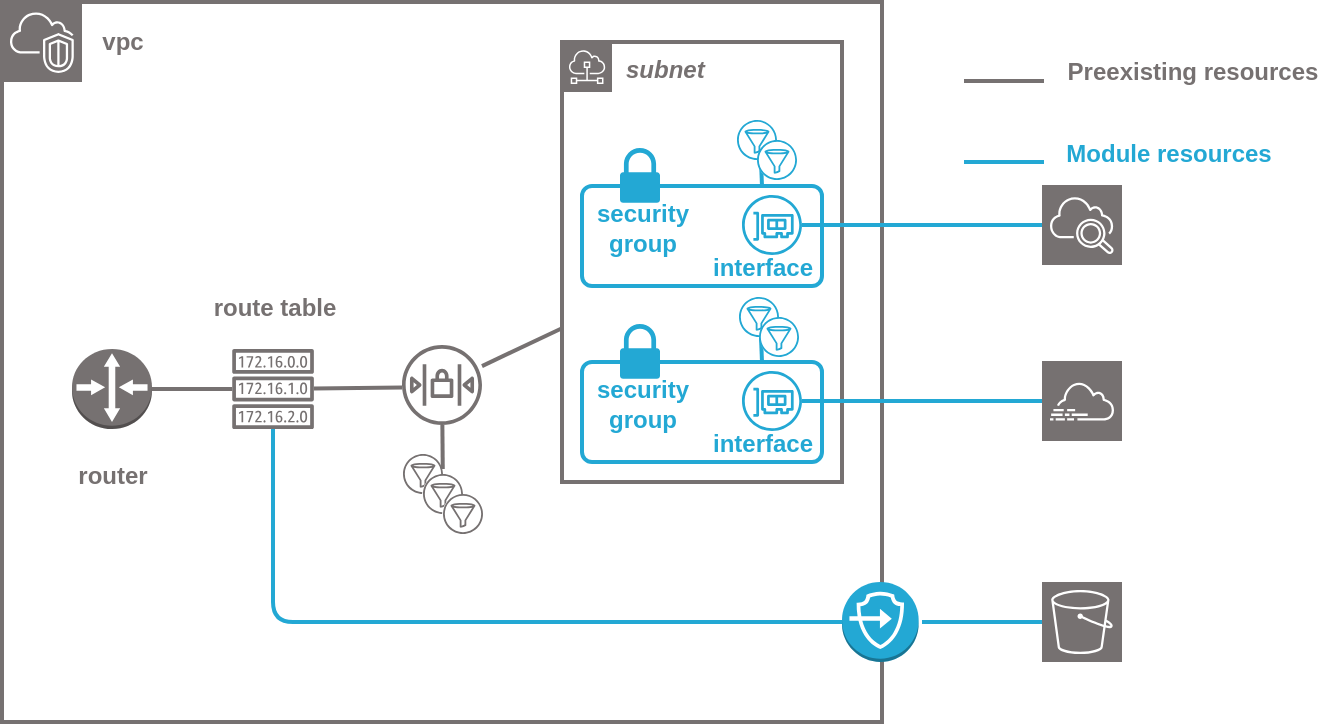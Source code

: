 <mxfile pages="1">
    <diagram id="4aA8682Oxr7YlsX3xrEW" name="Page-1">
        <mxGraphModel dx="808" dy="497" grid="1" gridSize="10" guides="1" tooltips="1" connect="1" arrows="1" fold="1" page="1" pageScale="1" pageWidth="827" pageHeight="1169" math="0" shadow="0">
            <root>
                <mxCell id="0"/>
                <mxCell id="1" parent="0"/>
                <mxCell id="asYjwT--wiLLLTKxJUm1-8" value="" style="rounded=0;whiteSpace=wrap;html=1;strokeColor=#767171;fillColor=none;gradientColor=none;strokeWidth=2;" parent="1" vertex="1">
                    <mxGeometry x="40" y="40" width="440" height="360" as="geometry"/>
                </mxCell>
                <mxCell id="asYjwT--wiLLLTKxJUm1-4" value="" style="outlineConnect=0;fontColor=#232F3E;gradientColor=none;gradientDirection=north;fillColor=#767171;strokeColor=#ffffff;dashed=0;verticalLabelPosition=bottom;verticalAlign=top;align=center;html=1;fontSize=12;fontStyle=0;aspect=fixed;shape=mxgraph.aws4.resourceIcon;resIcon=mxgraph.aws4.vpc;" parent="1" vertex="1">
                    <mxGeometry x="40" y="40" width="40" height="40" as="geometry"/>
                </mxCell>
                <mxCell id="asYjwT--wiLLLTKxJUm1-9" value="" style="outlineConnect=0;fontColor=#232F3E;gradientColor=none;fillColor=#767171;strokeColor=none;dashed=0;verticalLabelPosition=bottom;verticalAlign=top;align=center;html=1;fontSize=12;fontStyle=0;aspect=fixed;pointerEvents=1;shape=mxgraph.aws4.route_table;" parent="1" vertex="1">
                    <mxGeometry x="155" y="213.5" width="41.05" height="40" as="geometry"/>
                </mxCell>
                <mxCell id="asYjwT--wiLLLTKxJUm1-11" value="" style="outlineConnect=0;dashed=0;verticalLabelPosition=bottom;verticalAlign=top;align=center;html=1;shape=mxgraph.aws3.router;fillColor=#767171;gradientColor=none;strokeColor=#767171;" parent="1" vertex="1">
                    <mxGeometry x="75" y="213.5" width="40" height="40" as="geometry"/>
                </mxCell>
                <mxCell id="asYjwT--wiLLLTKxJUm1-12" value="" style="endArrow=none;html=1;entryX=1;entryY=0.5;entryDx=0;entryDy=0;entryPerimeter=0;strokeColor=#767171;strokeWidth=2;" parent="1" source="asYjwT--wiLLLTKxJUm1-9" target="asYjwT--wiLLLTKxJUm1-11" edge="1">
                    <mxGeometry width="50" height="50" relative="1" as="geometry">
                        <mxPoint x="95" y="463.5" as="sourcePoint"/>
                        <mxPoint x="145" y="413.5" as="targetPoint"/>
                    </mxGeometry>
                </mxCell>
                <mxCell id="asYjwT--wiLLLTKxJUm1-13" value="vpc" style="text;html=1;resizable=0;autosize=1;align=center;verticalAlign=middle;points=[];fillColor=none;strokeColor=none;rounded=0;fontColor=#767171;fontStyle=1" parent="1" vertex="1">
                    <mxGeometry x="85" y="50" width="30" height="20" as="geometry"/>
                </mxCell>
                <mxCell id="asYjwT--wiLLLTKxJUm1-14" value="router" style="text;html=1;resizable=0;autosize=1;align=center;verticalAlign=middle;points=[];fillColor=none;strokeColor=none;rounded=0;fontColor=#767171;fontStyle=1" parent="1" vertex="1">
                    <mxGeometry x="70" y="266.5" width="50" height="20" as="geometry"/>
                </mxCell>
                <mxCell id="asYjwT--wiLLLTKxJUm1-15" value="route table" style="text;html=1;resizable=0;autosize=1;align=center;verticalAlign=middle;points=[];fillColor=none;strokeColor=none;rounded=0;fontColor=#767171;fontStyle=1" parent="1" vertex="1">
                    <mxGeometry x="140.52" y="182.5" width="70" height="20" as="geometry"/>
                </mxCell>
                <mxCell id="asYjwT--wiLLLTKxJUm1-16" value="" style="endArrow=none;html=1;strokeColor=#767171;fontColor=#767171;fontSize=27;spacing=7;strokeWidth=2;" parent="1" edge="1">
                    <mxGeometry width="50" height="50" relative="1" as="geometry">
                        <mxPoint x="521" y="79.5" as="sourcePoint"/>
                        <mxPoint x="561" y="79.5" as="targetPoint"/>
                    </mxGeometry>
                </mxCell>
                <mxCell id="asYjwT--wiLLLTKxJUm1-17" value="" style="endArrow=none;html=1;strokeColor=#23A8D4;fontColor=#767171;fontSize=27;spacing=7;strokeWidth=2;" parent="1" edge="1">
                    <mxGeometry width="50" height="50" relative="1" as="geometry">
                        <mxPoint x="521" y="120" as="sourcePoint"/>
                        <mxPoint x="561" y="120" as="targetPoint"/>
                    </mxGeometry>
                </mxCell>
                <mxCell id="asYjwT--wiLLLTKxJUm1-18" value="&lt;font style=&quot;font-size: 12px&quot;&gt;Preexisting resources&lt;/font&gt;" style="text;html=1;resizable=0;autosize=1;align=center;verticalAlign=middle;points=[];fillColor=none;strokeColor=none;rounded=0;fontSize=12;fontColor=#767171;fontStyle=1" parent="1" vertex="1">
                    <mxGeometry x="570" y="65" width="130" height="20" as="geometry"/>
                </mxCell>
                <mxCell id="asYjwT--wiLLLTKxJUm1-19" value="&lt;font style=&quot;font-size: 12px&quot;&gt;Module resources&lt;/font&gt;" style="text;html=1;resizable=0;autosize=1;align=center;verticalAlign=middle;points=[];fillColor=none;strokeColor=none;rounded=0;fontSize=12;fontColor=#23A8D4;fontStyle=1" parent="1" vertex="1">
                    <mxGeometry x="568" y="106" width="110" height="20" as="geometry"/>
                </mxCell>
                <mxCell id="asYjwT--wiLLLTKxJUm1-47" value="&lt;font&gt;&lt;b&gt;&lt;i&gt;subnet&lt;/i&gt;&lt;/b&gt;&lt;/font&gt;" style="outlineConnect=0;gradientColor=none;html=1;whiteSpace=wrap;fontSize=12;fontStyle=0;shape=mxgraph.aws4.group;grIcon=mxgraph.aws4.group_subnet;strokeColor=#767171;fillColor=none;verticalAlign=top;align=left;spacingLeft=30;fontColor=#767171;dashed=0;strokeWidth=2;labelBackgroundColor=none;" parent="1" vertex="1">
                    <mxGeometry x="320" y="60" width="140" height="220" as="geometry"/>
                </mxCell>
                <mxCell id="asYjwT--wiLLLTKxJUm1-105" value="" style="rounded=1;arcSize=10;strokeColor=#23A8D4;fillColor=none;gradientColor=none;strokeWidth=2;shadow=0;labelBackgroundColor=none;fontSize=17;fontColor=#FFCD2D;" parent="1" vertex="1">
                    <mxGeometry x="330" y="220" width="120" height="50" as="geometry"/>
                </mxCell>
                <mxCell id="asYjwT--wiLLLTKxJUm1-106" value="" style="outlineConnect=0;fontColor=#232F3E;gradientColor=none;fillColor=#23A8D4;strokeColor=none;dashed=0;verticalLabelPosition=bottom;verticalAlign=top;align=center;html=1;fontSize=12;fontStyle=0;aspect=fixed;pointerEvents=1;shape=mxgraph.aws4.elastic_network_interface;shadow=0;labelBackgroundColor=none;" parent="1" vertex="1">
                    <mxGeometry x="410" y="224.5" width="30" height="30" as="geometry"/>
                </mxCell>
                <mxCell id="asYjwT--wiLLLTKxJUm1-107" value="" style="pointerEvents=1;shadow=0;dashed=0;html=1;strokeColor=none;labelPosition=center;verticalLabelPosition=bottom;verticalAlign=top;outlineConnect=0;align=center;shape=mxgraph.office.security.lock_protected;fillColor=#23A8D4;labelBackgroundColor=none;fontSize=17;fontColor=#FFCD2D;aspect=fixed;" parent="1" vertex="1">
                    <mxGeometry x="349" y="201" width="20" height="27.37" as="geometry"/>
                </mxCell>
                <mxCell id="asYjwT--wiLLLTKxJUm1-108" value="&lt;font style=&quot;font-size: 12px&quot;&gt;interface&lt;br&gt;&lt;/font&gt;" style="text;html=1;resizable=0;autosize=1;align=center;verticalAlign=middle;points=[];fillColor=none;strokeColor=none;rounded=0;fontSize=12;fontColor=#23A8D4;fontStyle=1" parent="1" vertex="1">
                    <mxGeometry x="390" y="250.5" width="60" height="20" as="geometry"/>
                </mxCell>
                <mxCell id="asYjwT--wiLLLTKxJUm1-109" value="&lt;font style=&quot;font-size: 12px&quot;&gt;security &lt;br&gt;group&lt;br&gt;&lt;/font&gt;" style="text;html=1;resizable=0;autosize=1;align=center;verticalAlign=middle;points=[];fillColor=none;strokeColor=none;rounded=0;fontSize=12;fontColor=#23A8D4;fontStyle=1" parent="1" vertex="1">
                    <mxGeometry x="330" y="225.5" width="60" height="30" as="geometry"/>
                </mxCell>
                <mxCell id="asYjwT--wiLLLTKxJUm1-115" value="" style="endArrow=none;html=1;strokeColor=#23A8D4;fontColor=#767171;fontSize=27;spacing=7;strokeWidth=2;edgeStyle=orthogonalEdgeStyle;" parent="1" source="asYjwT--wiLLLTKxJUm1-106" target="fDonSM83OGkTalOCIAJF-69" edge="1">
                    <mxGeometry width="50" height="50" relative="1" as="geometry">
                        <mxPoint x="450" y="364" as="sourcePoint"/>
                        <mxPoint x="510" y="239.5" as="targetPoint"/>
                        <Array as="points"/>
                    </mxGeometry>
                </mxCell>
                <mxCell id="fDonSM83OGkTalOCIAJF-13" value="" style="outlineConnect=0;fontColor=#232F3E;gradientColor=none;fillColor=#767171;strokeColor=none;dashed=0;verticalLabelPosition=bottom;verticalAlign=top;align=center;html=1;fontSize=12;fontStyle=0;aspect=fixed;pointerEvents=1;shape=mxgraph.aws4.network_access_control_list;" parent="1" vertex="1">
                    <mxGeometry x="240" y="211.5" width="40" height="40" as="geometry"/>
                </mxCell>
                <mxCell id="fDonSM83OGkTalOCIAJF-15" style="rounded=0;orthogonalLoop=1;jettySize=auto;html=1;strokeColor=#767171;strokeWidth=2;fontSize=12;fontColor=#767171;endArrow=none;endFill=0;" parent="1" source="fDonSM83OGkTalOCIAJF-13" target="asYjwT--wiLLLTKxJUm1-47" edge="1">
                    <mxGeometry relative="1" as="geometry">
                        <mxPoint x="290.5" y="130" as="sourcePoint"/>
                        <mxPoint x="330" y="130" as="targetPoint"/>
                    </mxGeometry>
                </mxCell>
                <mxCell id="fDonSM83OGkTalOCIAJF-18" style="rounded=0;orthogonalLoop=1;jettySize=auto;html=1;strokeColor=#767171;strokeWidth=2;fontSize=12;fontColor=#767171;endArrow=none;endFill=0;labelBackgroundColor=none;" parent="1" source="asYjwT--wiLLLTKxJUm1-9" edge="1">
                    <mxGeometry relative="1" as="geometry">
                        <mxPoint x="205.941" y="244" as="sourcePoint"/>
                        <mxPoint x="240" y="232.737" as="targetPoint"/>
                    </mxGeometry>
                </mxCell>
                <mxCell id="fDonSM83OGkTalOCIAJF-20" value="" style="group" parent="1" vertex="1" connectable="0">
                    <mxGeometry x="238" y="263.5" width="45" height="45" as="geometry"/>
                </mxCell>
                <mxCell id="fDonSM83OGkTalOCIAJF-21" value="" style="group" parent="fDonSM83OGkTalOCIAJF-20" vertex="1" connectable="0">
                    <mxGeometry width="45" height="45" as="geometry"/>
                </mxCell>
                <mxCell id="fDonSM83OGkTalOCIAJF-22" value="" style="ellipse;whiteSpace=wrap;html=1;aspect=fixed;strokeColor=none;strokeWidth=2;fillColor=#FFFFFF;gradientColor=none;fontSize=12;fontColor=#FFCD2D;" parent="fDonSM83OGkTalOCIAJF-21" vertex="1">
                    <mxGeometry x="2" y="3" width="20" height="20" as="geometry"/>
                </mxCell>
                <mxCell id="fDonSM83OGkTalOCIAJF-23" value="" style="outlineConnect=0;fontColor=#767171;gradientColor=none;strokeColor=#767171;fillColor=none;dashed=0;verticalLabelPosition=bottom;verticalAlign=top;align=center;html=1;fontSize=12;fontStyle=1;aspect=fixed;shape=mxgraph.aws4.resourceIcon;resIcon=mxgraph.aws4.filtering_rule;strokeWidth=1;" parent="fDonSM83OGkTalOCIAJF-21" vertex="1">
                    <mxGeometry width="25" height="25" as="geometry"/>
                </mxCell>
                <mxCell id="fDonSM83OGkTalOCIAJF-24" value="" style="ellipse;whiteSpace=wrap;html=1;aspect=fixed;strokeColor=none;strokeWidth=2;fillColor=#FFFFFF;gradientColor=none;fontSize=12;fontColor=#FFCD2D;" parent="fDonSM83OGkTalOCIAJF-21" vertex="1">
                    <mxGeometry x="12" y="13" width="20" height="20" as="geometry"/>
                </mxCell>
                <mxCell id="fDonSM83OGkTalOCIAJF-25" value="" style="outlineConnect=0;fontColor=#767171;gradientColor=none;strokeColor=#767171;fillColor=none;dashed=0;verticalLabelPosition=bottom;verticalAlign=top;align=center;html=1;fontSize=12;fontStyle=1;aspect=fixed;shape=mxgraph.aws4.resourceIcon;resIcon=mxgraph.aws4.filtering_rule;strokeWidth=1;" parent="fDonSM83OGkTalOCIAJF-21" vertex="1">
                    <mxGeometry x="10" y="10" width="25" height="25" as="geometry"/>
                </mxCell>
                <mxCell id="fDonSM83OGkTalOCIAJF-26" value="" style="ellipse;whiteSpace=wrap;html=1;aspect=fixed;strokeColor=none;strokeWidth=2;fillColor=#FFFFFF;gradientColor=none;fontSize=12;fontColor=#FFCD2D;" parent="fDonSM83OGkTalOCIAJF-21" vertex="1">
                    <mxGeometry x="22" y="23" width="20" height="20" as="geometry"/>
                </mxCell>
                <mxCell id="fDonSM83OGkTalOCIAJF-27" value="" style="outlineConnect=0;fontColor=#767171;gradientColor=none;strokeColor=#767171;fillColor=none;dashed=0;verticalLabelPosition=bottom;verticalAlign=top;align=center;html=1;fontSize=12;fontStyle=1;aspect=fixed;shape=mxgraph.aws4.resourceIcon;resIcon=mxgraph.aws4.filtering_rule;strokeWidth=1;" parent="fDonSM83OGkTalOCIAJF-21" vertex="1">
                    <mxGeometry x="20" y="20" width="25" height="25" as="geometry"/>
                </mxCell>
                <mxCell id="fDonSM83OGkTalOCIAJF-37" style="rounded=0;orthogonalLoop=1;jettySize=auto;html=1;strokeColor=#767171;strokeWidth=2;fontSize=12;fontColor=#767171;endArrow=none;endFill=0;labelBackgroundColor=none;" parent="1" source="fDonSM83OGkTalOCIAJF-25" target="fDonSM83OGkTalOCIAJF-13" edge="1">
                    <mxGeometry relative="1" as="geometry">
                        <mxPoint x="270.125" y="167.5" as="sourcePoint"/>
                        <mxPoint x="270.3" y="150" as="targetPoint"/>
                    </mxGeometry>
                </mxCell>
                <mxCell id="fDonSM83OGkTalOCIAJF-67" value="" style="endArrow=none;html=1;strokeColor=#23A8D4;fontColor=#767171;fontSize=27;spacing=7;strokeWidth=2;exitX=0.75;exitY=0;exitDx=0;exitDy=0;" parent="1" source="asYjwT--wiLLLTKxJUm1-105" edge="1">
                    <mxGeometry width="50" height="50" relative="1" as="geometry">
                        <mxPoint x="531" y="130" as="sourcePoint"/>
                        <mxPoint x="419.5" y="207.5" as="targetPoint"/>
                    </mxGeometry>
                </mxCell>
                <mxCell id="fDonSM83OGkTalOCIAJF-69" value="" style="outlineConnect=0;fontColor=#232F3E;gradientColor=none;gradientDirection=north;fillColor=#767171;strokeColor=#ffffff;dashed=0;verticalLabelPosition=bottom;verticalAlign=top;align=center;html=1;fontSize=12;fontStyle=0;aspect=fixed;shape=mxgraph.aws4.resourceIcon;resIcon=mxgraph.aws4.cloudtrail;shadow=0;labelBackgroundColor=none;" parent="1" vertex="1">
                    <mxGeometry x="560" y="219.5" width="40" height="40" as="geometry"/>
                </mxCell>
                <mxCell id="2" value="" style="points=[[0,0,0],[0.25,0,0],[0.5,0,0],[0.75,0,0],[1,0,0],[0,1,0],[0.25,1,0],[0.5,1,0],[0.75,1,0],[1,1,0],[0,0.25,0],[0,0.5,0],[0,0.75,0],[1,0.25,0],[1,0.5,0],[1,0.75,0]];outlineConnect=0;fontColor=#232F3E;gradientDirection=north;strokeColor=#ffffff;dashed=0;verticalLabelPosition=bottom;verticalAlign=top;align=center;html=1;fontSize=12;fontStyle=0;aspect=fixed;shape=mxgraph.aws4.resourceIcon;resIcon=mxgraph.aws4.s3;fillColor=#767171;" parent="1" vertex="1">
                    <mxGeometry x="560" y="330" width="40" height="40" as="geometry"/>
                </mxCell>
                <mxCell id="4" value="" style="rounded=1;arcSize=10;strokeColor=#23A8D4;fillColor=none;gradientColor=none;strokeWidth=2;shadow=0;labelBackgroundColor=none;fontSize=17;fontColor=#23A8D4;" parent="1" vertex="1">
                    <mxGeometry x="330" y="132" width="120" height="50" as="geometry"/>
                </mxCell>
                <mxCell id="5" value="" style="outlineConnect=0;fontColor=#232F3E;gradientColor=none;fillColor=#23A8D4;strokeColor=none;dashed=0;verticalLabelPosition=bottom;verticalAlign=top;align=center;html=1;fontSize=12;fontStyle=0;aspect=fixed;pointerEvents=1;shape=mxgraph.aws4.elastic_network_interface;shadow=0;labelBackgroundColor=none;" parent="1" vertex="1">
                    <mxGeometry x="410" y="136.5" width="30" height="30" as="geometry"/>
                </mxCell>
                <mxCell id="6" value="" style="pointerEvents=1;shadow=0;dashed=0;html=1;strokeColor=none;labelPosition=center;verticalLabelPosition=bottom;verticalAlign=top;outlineConnect=0;align=center;shape=mxgraph.office.security.lock_protected;fillColor=#23A8D4;labelBackgroundColor=none;fontSize=17;fontColor=#FFCD2D;aspect=fixed;" parent="1" vertex="1">
                    <mxGeometry x="349" y="113" width="20" height="27.37" as="geometry"/>
                </mxCell>
                <mxCell id="7" value="&lt;font style=&quot;font-size: 12px&quot;&gt;interface&lt;br&gt;&lt;/font&gt;" style="text;html=1;resizable=0;autosize=1;align=center;verticalAlign=middle;points=[];fillColor=none;strokeColor=none;rounded=0;fontSize=12;fontColor=#23A8D4;fontStyle=1" parent="1" vertex="1">
                    <mxGeometry x="390" y="162.5" width="60" height="20" as="geometry"/>
                </mxCell>
                <mxCell id="8" value="&lt;font style=&quot;font-size: 12px&quot;&gt;security &lt;br&gt;group&lt;br&gt;&lt;/font&gt;" style="text;html=1;resizable=0;autosize=1;align=center;verticalAlign=middle;points=[];fillColor=none;strokeColor=none;rounded=0;fontSize=12;fontColor=#23A8D4;fontStyle=1" parent="1" vertex="1">
                    <mxGeometry x="330" y="137.5" width="60" height="30" as="geometry"/>
                </mxCell>
                <mxCell id="9" value="" style="endArrow=none;html=1;strokeColor=#23A8D4;fontColor=#767171;fontSize=27;spacing=7;strokeWidth=2;edgeStyle=orthogonalEdgeStyle;entryX=0;entryY=0.5;entryDx=0;entryDy=0;entryPerimeter=0;" parent="1" source="5" target="18" edge="1">
                    <mxGeometry width="50" height="50" relative="1" as="geometry">
                        <mxPoint x="450" y="276" as="sourcePoint"/>
                        <mxPoint x="510" y="151.5" as="targetPoint"/>
                        <Array as="points"/>
                    </mxGeometry>
                </mxCell>
                <mxCell id="17" value="" style="endArrow=none;html=1;strokeColor=#23A8D4;fontColor=#767171;fontSize=27;spacing=7;strokeWidth=2;exitX=0.75;exitY=0;exitDx=0;exitDy=0;" parent="1" source="4" edge="1">
                    <mxGeometry width="50" height="50" relative="1" as="geometry">
                        <mxPoint x="531" y="42" as="sourcePoint"/>
                        <mxPoint x="419.5" y="119.5" as="targetPoint"/>
                    </mxGeometry>
                </mxCell>
                <mxCell id="18" value="" style="points=[[0,0,0],[0.25,0,0],[0.5,0,0],[0.75,0,0],[1,0,0],[0,1,0],[0.25,1,0],[0.5,1,0],[0.75,1,0],[1,1,0],[0,0.25,0],[0,0.5,0],[0,0.75,0],[1,0.25,0],[1,0.5,0],[1,0.75,0]];points=[[0,0,0],[0.25,0,0],[0.5,0,0],[0.75,0,0],[1,0,0],[0,1,0],[0.25,1,0],[0.5,1,0],[0.75,1,0],[1,1,0],[0,0.25,0],[0,0.5,0],[0,0.75,0],[1,0.25,0],[1,0.5,0],[1,0.75,0]];outlineConnect=0;fontColor=#232F3E;gradientDirection=north;strokeColor=#ffffff;dashed=0;verticalLabelPosition=bottom;verticalAlign=top;align=center;html=1;fontSize=12;fontStyle=0;aspect=fixed;shape=mxgraph.aws4.resourceIcon;resIcon=mxgraph.aws4.cloudwatch_2;fillColor=#767171;" parent="1" vertex="1">
                    <mxGeometry x="560" y="131.5" width="40" height="40" as="geometry"/>
                </mxCell>
                <mxCell id="21" value="" style="endArrow=none;html=1;strokeColor=#23A8D4;fontColor=#767171;fontSize=27;spacing=7;strokeWidth=2;edgeStyle=orthogonalEdgeStyle;entryX=0;entryY=0.5;entryDx=0;entryDy=0;entryPerimeter=0;" parent="1" target="2" edge="1">
                    <mxGeometry width="50" height="50" relative="1" as="geometry">
                        <mxPoint x="500" y="350" as="sourcePoint"/>
                        <mxPoint x="520" y="249.5" as="targetPoint"/>
                        <Array as="points">
                            <mxPoint x="500" y="350"/>
                            <mxPoint x="500" y="350"/>
                        </Array>
                    </mxGeometry>
                </mxCell>
                <mxCell id="22" value="" style="endArrow=none;html=1;strokeColor=#23A8D4;fontColor=#767171;fontSize=27;spacing=7;strokeWidth=2;edgeStyle=orthogonalEdgeStyle;" parent="1" source="asYjwT--wiLLLTKxJUm1-9" edge="1">
                    <mxGeometry width="50" height="50" relative="1" as="geometry">
                        <mxPoint x="450.0" y="249.5" as="sourcePoint"/>
                        <mxPoint x="460" y="350" as="targetPoint"/>
                        <Array as="points">
                            <mxPoint x="176" y="350"/>
                        </Array>
                    </mxGeometry>
                </mxCell>
                <mxCell id="23" value="" style="outlineConnect=0;dashed=0;verticalLabelPosition=bottom;verticalAlign=top;align=center;html=1;shape=mxgraph.aws3.endpoints;fillColor=#23A8D4;gradientColor=none;fontColor=#23A8D4;strokeColor=#23A8D4;aspect=fixed;" vertex="1" parent="1">
                    <mxGeometry x="460" y="330" width="38.33" height="40" as="geometry"/>
                </mxCell>
                <mxCell id="34" value="" style="group" vertex="1" connectable="0" parent="1">
                    <mxGeometry x="405" y="96.5" width="35" height="35" as="geometry"/>
                </mxCell>
                <mxCell id="25" value="" style="group" vertex="1" connectable="0" parent="34">
                    <mxGeometry width="25" height="25" as="geometry"/>
                </mxCell>
                <mxCell id="26" value="" style="ellipse;whiteSpace=wrap;html=1;aspect=fixed;strokeColor=none;strokeWidth=2;fillColor=#FFFFFF;gradientColor=none;fontSize=12;fontColor=#FFCD2D;" vertex="1" parent="25">
                    <mxGeometry x="3" y="3" width="20" height="20" as="geometry"/>
                </mxCell>
                <mxCell id="27" value="" style="outlineConnect=0;fontColor=#FFCD2D;gradientColor=none;strokeColor=#23A8D4;fillColor=none;dashed=0;verticalLabelPosition=bottom;verticalAlign=top;align=center;html=1;fontSize=12;fontStyle=1;aspect=fixed;shape=mxgraph.aws4.resourceIcon;resIcon=mxgraph.aws4.filtering_rule;strokeWidth=1;" vertex="1" parent="25">
                    <mxGeometry width="25" height="25" as="geometry"/>
                </mxCell>
                <mxCell id="28" value="" style="group" vertex="1" connectable="0" parent="34">
                    <mxGeometry x="10" y="10" width="25" height="25" as="geometry"/>
                </mxCell>
                <mxCell id="29" value="" style="ellipse;whiteSpace=wrap;html=1;aspect=fixed;strokeColor=none;strokeWidth=2;fillColor=#FFFFFF;gradientColor=none;fontSize=12;fontColor=#FFCD2D;" vertex="1" parent="28">
                    <mxGeometry x="3" y="3" width="20" height="20" as="geometry"/>
                </mxCell>
                <mxCell id="30" value="" style="outlineConnect=0;fontColor=#FFCD2D;gradientColor=none;strokeColor=#23A8D4;fillColor=none;dashed=0;verticalLabelPosition=bottom;verticalAlign=top;align=center;html=1;fontSize=12;fontStyle=1;aspect=fixed;shape=mxgraph.aws4.resourceIcon;resIcon=mxgraph.aws4.filtering_rule;strokeWidth=1;" vertex="1" parent="28">
                    <mxGeometry width="25" height="25" as="geometry"/>
                </mxCell>
                <mxCell id="35" value="" style="group" vertex="1" connectable="0" parent="1">
                    <mxGeometry x="406" y="185" width="35" height="35" as="geometry"/>
                </mxCell>
                <mxCell id="36" value="" style="group" vertex="1" connectable="0" parent="35">
                    <mxGeometry width="25" height="25" as="geometry"/>
                </mxCell>
                <mxCell id="37" value="" style="ellipse;whiteSpace=wrap;html=1;aspect=fixed;strokeColor=none;strokeWidth=2;fillColor=#FFFFFF;gradientColor=none;fontSize=12;fontColor=#FFCD2D;" vertex="1" parent="36">
                    <mxGeometry x="3" y="3" width="20" height="20" as="geometry"/>
                </mxCell>
                <mxCell id="38" value="" style="outlineConnect=0;fontColor=#FFCD2D;gradientColor=none;strokeColor=#23A8D4;fillColor=none;dashed=0;verticalLabelPosition=bottom;verticalAlign=top;align=center;html=1;fontSize=12;fontStyle=1;aspect=fixed;shape=mxgraph.aws4.resourceIcon;resIcon=mxgraph.aws4.filtering_rule;strokeWidth=1;" vertex="1" parent="36">
                    <mxGeometry width="25" height="25" as="geometry"/>
                </mxCell>
                <mxCell id="39" value="" style="group" vertex="1" connectable="0" parent="35">
                    <mxGeometry x="10" y="10" width="25" height="25" as="geometry"/>
                </mxCell>
                <mxCell id="40" value="" style="ellipse;whiteSpace=wrap;html=1;aspect=fixed;strokeColor=none;strokeWidth=2;fillColor=#FFFFFF;gradientColor=none;fontSize=12;fontColor=#FFCD2D;" vertex="1" parent="39">
                    <mxGeometry x="3" y="3" width="20" height="20" as="geometry"/>
                </mxCell>
                <mxCell id="41" value="" style="outlineConnect=0;fontColor=#FFCD2D;gradientColor=none;strokeColor=#23A8D4;fillColor=none;dashed=0;verticalLabelPosition=bottom;verticalAlign=top;align=center;html=1;fontSize=12;fontStyle=1;aspect=fixed;shape=mxgraph.aws4.resourceIcon;resIcon=mxgraph.aws4.filtering_rule;strokeWidth=1;" vertex="1" parent="39">
                    <mxGeometry width="25" height="25" as="geometry"/>
                </mxCell>
            </root>
        </mxGraphModel>
    </diagram>
</mxfile>